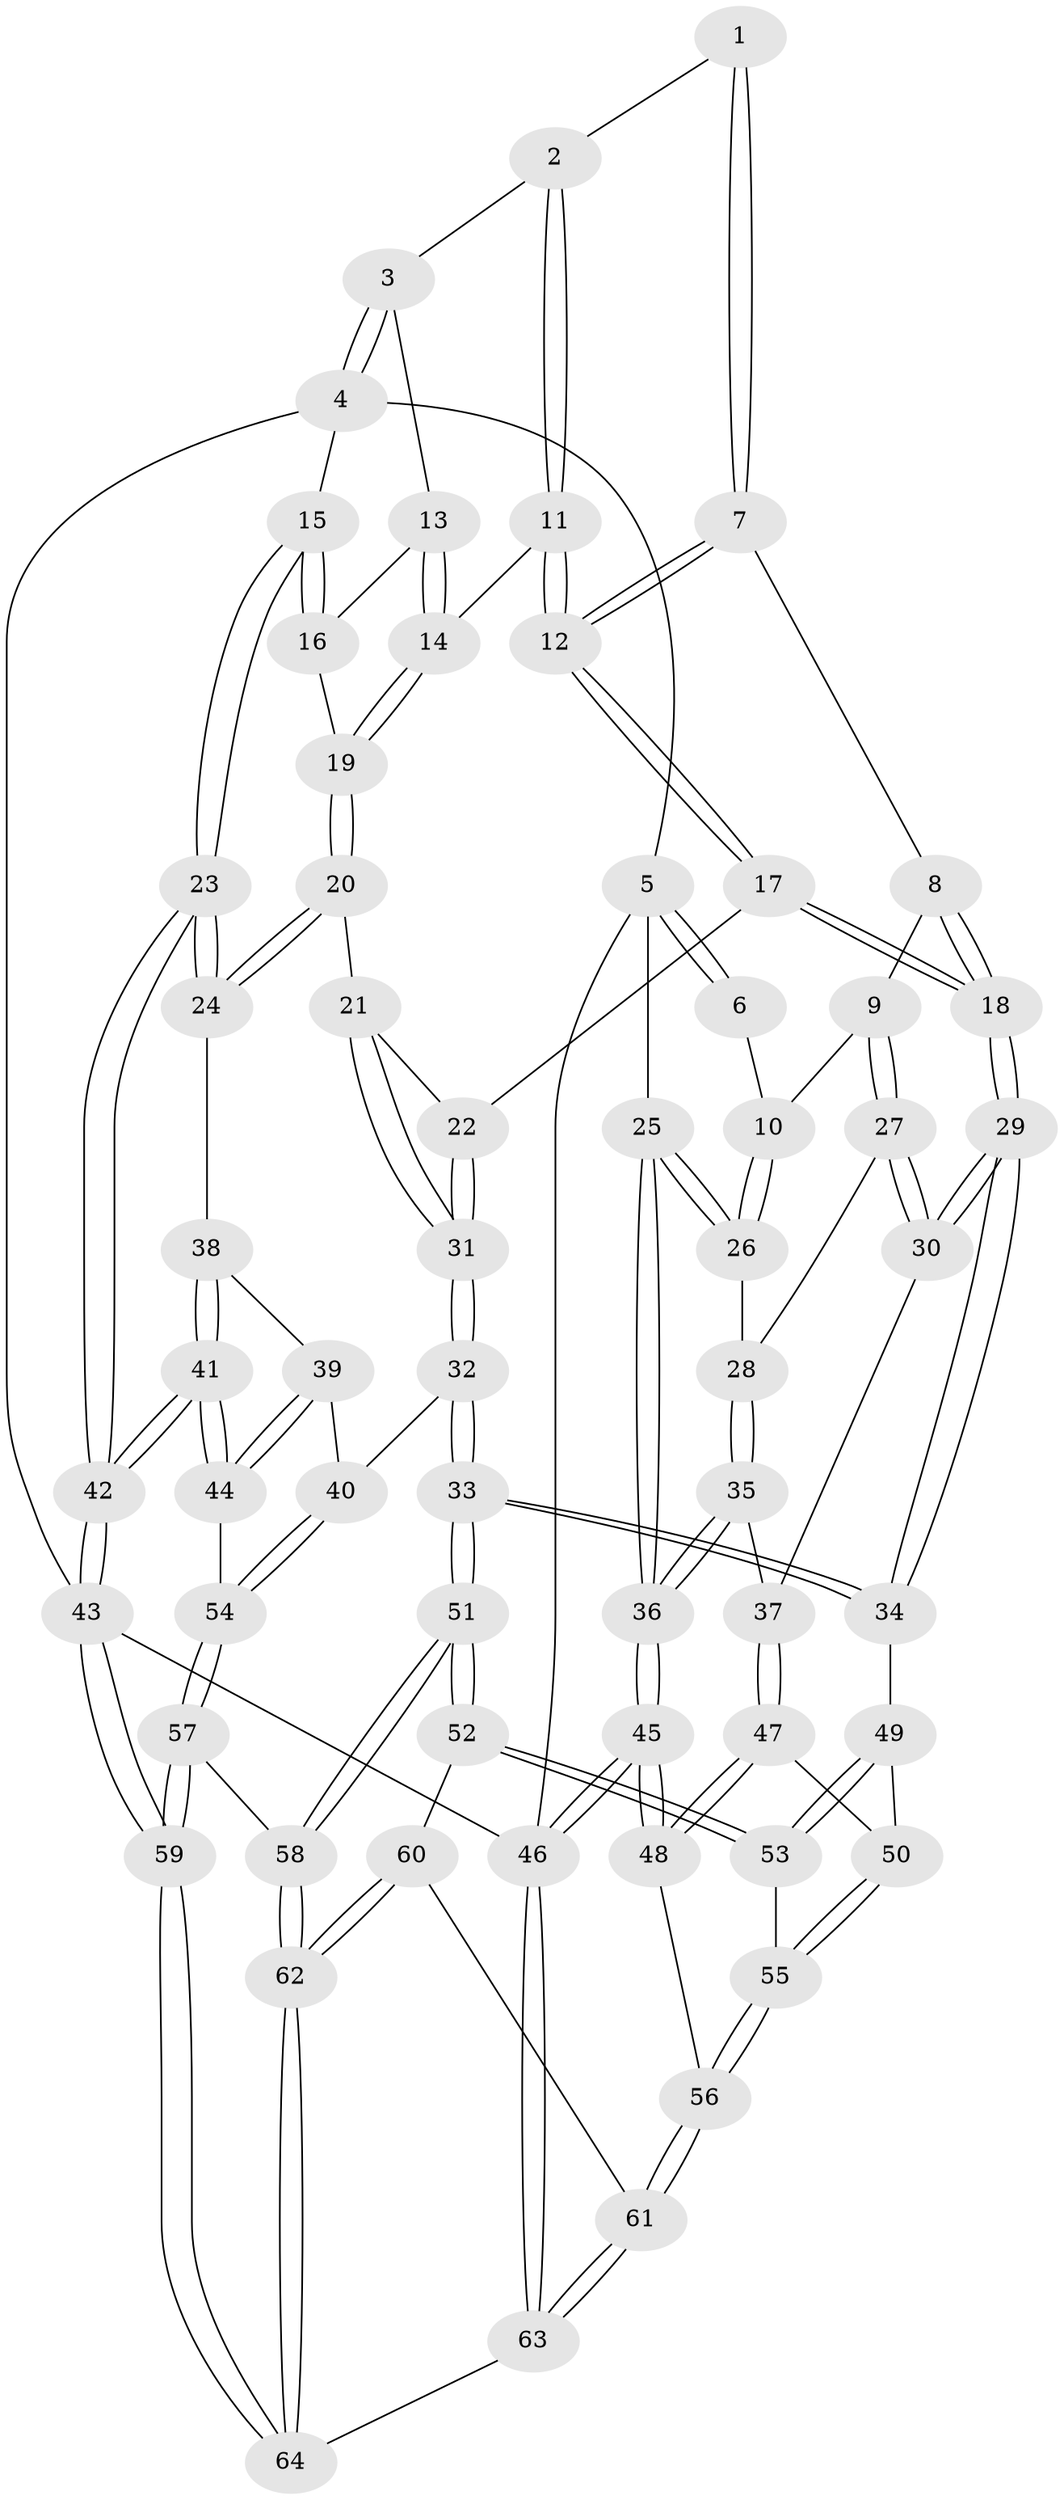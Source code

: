// Generated by graph-tools (version 1.1) at 2025/51/03/09/25 03:51:10]
// undirected, 64 vertices, 157 edges
graph export_dot {
graph [start="1"]
  node [color=gray90,style=filled];
  1 [pos="+0.4206761694213305+0"];
  2 [pos="+0.6466337388121167+0"];
  3 [pos="+0.9938062437105897+0"];
  4 [pos="+1+0"];
  5 [pos="+0+0"];
  6 [pos="+0.22134715313720968+0"];
  7 [pos="+0.45467681890243455+0.008394996396735398"];
  8 [pos="+0.4491009800824414+0.021291084312688925"];
  9 [pos="+0.19909840615854063+0.13131134410529488"];
  10 [pos="+0.19513550173191765+0.11926404936327094"];
  11 [pos="+0.6625645669747968+0.08869894709809265"];
  12 [pos="+0.6203448219521764+0.11491562171816001"];
  13 [pos="+0.7675428685626299+0.04360986636505543"];
  14 [pos="+0.7159636999548419+0.0943355068259209"];
  15 [pos="+1+0.0003287606046314556"];
  16 [pos="+0.8650663632308869+0.10583085651005654"];
  17 [pos="+0.6040996931859638+0.1838241127315866"];
  18 [pos="+0.4066122288916662+0.21752245536109"];
  19 [pos="+0.7787344924334905+0.16514280824357846"];
  20 [pos="+0.7846751918757704+0.2434215964504257"];
  21 [pos="+0.7810444724949209+0.24454706997986236"];
  22 [pos="+0.6225415668208678+0.22364114182382633"];
  23 [pos="+1+0.014147326406502996"];
  24 [pos="+0.8597264008984049+0.28866387299284485"];
  25 [pos="+0+0"];
  26 [pos="+0+0.004087312304783736"];
  27 [pos="+0.2057907665496993+0.18046987396303088"];
  28 [pos="+0.09265679679685951+0.19871009656345978"];
  29 [pos="+0.3255804750098702+0.3195197722691522"];
  30 [pos="+0.28655292853021436+0.30428267224875744"];
  31 [pos="+0.571864930653435+0.4836062033165673"];
  32 [pos="+0.569026765712244+0.49074144892213745"];
  33 [pos="+0.5606632522717606+0.49426427305785475"];
  34 [pos="+0.37410050441363607+0.39247927234743124"];
  35 [pos="+0+0.33217005998118765"];
  36 [pos="+0+0.3339088661105413"];
  37 [pos="+0.12016035194433085+0.385507059510689"];
  38 [pos="+0.8597526947355676+0.2891823259848693"];
  39 [pos="+0.843788869844221+0.33982172410388883"];
  40 [pos="+0.7463046112697798+0.5105578941996304"];
  41 [pos="+1+0.5548691056722387"];
  42 [pos="+1+0.5551943594830407"];
  43 [pos="+1+1"];
  44 [pos="+1+0.565425962163954"];
  45 [pos="+0+0.6505421021464719"];
  46 [pos="+0+1"];
  47 [pos="+0.09256427684418535+0.5499060456429675"];
  48 [pos="+0+0.6511607868705585"];
  49 [pos="+0.3018564937062839+0.4970838700519578"];
  50 [pos="+0.16792439867149586+0.59075531442802"];
  51 [pos="+0.5105894448498598+0.7471154987311432"];
  52 [pos="+0.3616312431917987+0.7299053240870568"];
  53 [pos="+0.31371603312211765+0.706289914452877"];
  54 [pos="+0.8723228985755984+0.5957570209604737"];
  55 [pos="+0.19961109517047107+0.6979759884150678"];
  56 [pos="+0.12948031568314997+0.7799995185747463"];
  57 [pos="+0.7903775282133558+0.8371476600996106"];
  58 [pos="+0.5193465157268193+0.7670720145392534"];
  59 [pos="+1+1"];
  60 [pos="+0.2531695318555916+0.8651843451420828"];
  61 [pos="+0.14771864412598798+0.8729719814051886"];
  62 [pos="+0.45386113843231235+1"];
  63 [pos="+0+1"];
  64 [pos="+0.4521258523728856+1"];
  1 -- 2;
  1 -- 7;
  1 -- 7;
  2 -- 3;
  2 -- 11;
  2 -- 11;
  3 -- 4;
  3 -- 4;
  3 -- 13;
  4 -- 5;
  4 -- 15;
  4 -- 43;
  5 -- 6;
  5 -- 6;
  5 -- 25;
  5 -- 46;
  6 -- 10;
  7 -- 8;
  7 -- 12;
  7 -- 12;
  8 -- 9;
  8 -- 18;
  8 -- 18;
  9 -- 10;
  9 -- 27;
  9 -- 27;
  10 -- 26;
  10 -- 26;
  11 -- 12;
  11 -- 12;
  11 -- 14;
  12 -- 17;
  12 -- 17;
  13 -- 14;
  13 -- 14;
  13 -- 16;
  14 -- 19;
  14 -- 19;
  15 -- 16;
  15 -- 16;
  15 -- 23;
  15 -- 23;
  16 -- 19;
  17 -- 18;
  17 -- 18;
  17 -- 22;
  18 -- 29;
  18 -- 29;
  19 -- 20;
  19 -- 20;
  20 -- 21;
  20 -- 24;
  20 -- 24;
  21 -- 22;
  21 -- 31;
  21 -- 31;
  22 -- 31;
  22 -- 31;
  23 -- 24;
  23 -- 24;
  23 -- 42;
  23 -- 42;
  24 -- 38;
  25 -- 26;
  25 -- 26;
  25 -- 36;
  25 -- 36;
  26 -- 28;
  27 -- 28;
  27 -- 30;
  27 -- 30;
  28 -- 35;
  28 -- 35;
  29 -- 30;
  29 -- 30;
  29 -- 34;
  29 -- 34;
  30 -- 37;
  31 -- 32;
  31 -- 32;
  32 -- 33;
  32 -- 33;
  32 -- 40;
  33 -- 34;
  33 -- 34;
  33 -- 51;
  33 -- 51;
  34 -- 49;
  35 -- 36;
  35 -- 36;
  35 -- 37;
  36 -- 45;
  36 -- 45;
  37 -- 47;
  37 -- 47;
  38 -- 39;
  38 -- 41;
  38 -- 41;
  39 -- 40;
  39 -- 44;
  39 -- 44;
  40 -- 54;
  40 -- 54;
  41 -- 42;
  41 -- 42;
  41 -- 44;
  41 -- 44;
  42 -- 43;
  42 -- 43;
  43 -- 59;
  43 -- 59;
  43 -- 46;
  44 -- 54;
  45 -- 46;
  45 -- 46;
  45 -- 48;
  45 -- 48;
  46 -- 63;
  46 -- 63;
  47 -- 48;
  47 -- 48;
  47 -- 50;
  48 -- 56;
  49 -- 50;
  49 -- 53;
  49 -- 53;
  50 -- 55;
  50 -- 55;
  51 -- 52;
  51 -- 52;
  51 -- 58;
  51 -- 58;
  52 -- 53;
  52 -- 53;
  52 -- 60;
  53 -- 55;
  54 -- 57;
  54 -- 57;
  55 -- 56;
  55 -- 56;
  56 -- 61;
  56 -- 61;
  57 -- 58;
  57 -- 59;
  57 -- 59;
  58 -- 62;
  58 -- 62;
  59 -- 64;
  59 -- 64;
  60 -- 61;
  60 -- 62;
  60 -- 62;
  61 -- 63;
  61 -- 63;
  62 -- 64;
  62 -- 64;
  63 -- 64;
}

